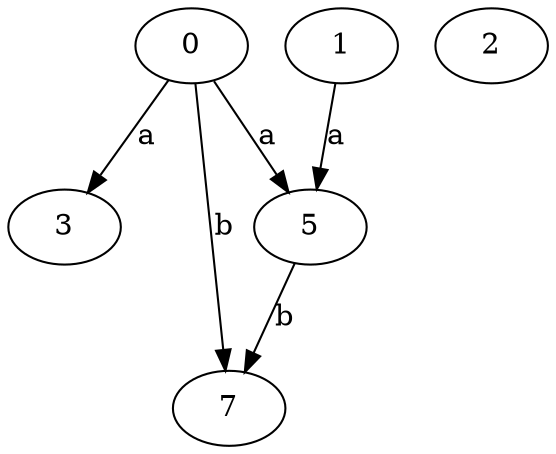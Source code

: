 strict digraph  {
0;
3;
5;
1;
2;
7;
0 -> 3  [label=a];
0 -> 5  [label=a];
0 -> 7  [label=b];
5 -> 7  [label=b];
1 -> 5  [label=a];
}
